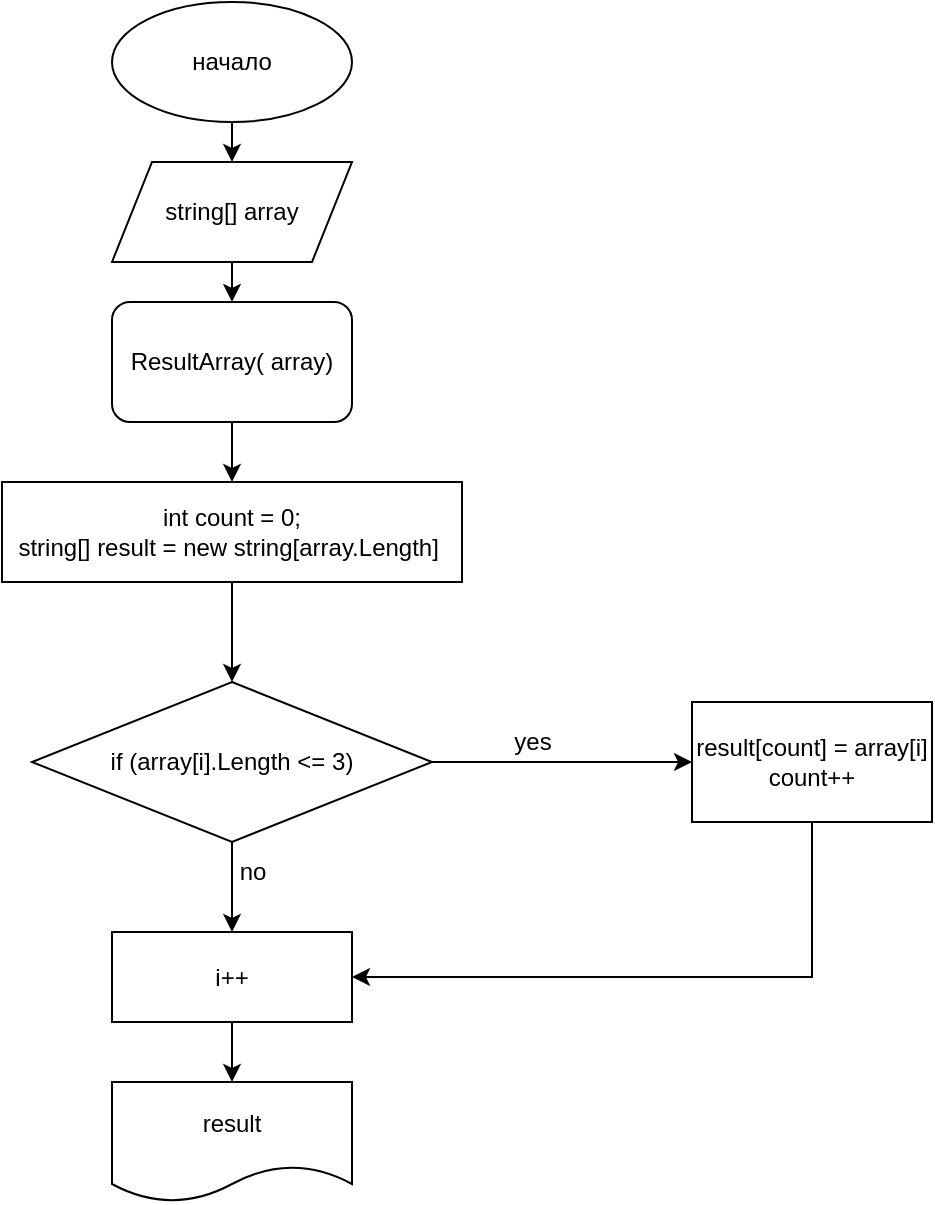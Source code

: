 <mxfile version="20.0.2" type="device"><diagram id="SXfOURN93lFa3d0KbtF5" name="Page-1"><mxGraphModel dx="1374" dy="789" grid="1" gridSize="10" guides="1" tooltips="1" connect="1" arrows="1" fold="1" page="1" pageScale="1" pageWidth="827" pageHeight="1169" math="0" shadow="0"><root><mxCell id="0"/><mxCell id="1" parent="0"/><mxCell id="L7uKP3XVn0vqHjc2Ypb4-3" style="edgeStyle=orthogonalEdgeStyle;rounded=0;orthogonalLoop=1;jettySize=auto;html=1;exitX=0.5;exitY=1;exitDx=0;exitDy=0;entryX=0.5;entryY=0;entryDx=0;entryDy=0;" edge="1" parent="1" source="L7uKP3XVn0vqHjc2Ypb4-1" target="L7uKP3XVn0vqHjc2Ypb4-2"><mxGeometry relative="1" as="geometry"/></mxCell><mxCell id="L7uKP3XVn0vqHjc2Ypb4-1" value="начало" style="ellipse;whiteSpace=wrap;html=1;" vertex="1" parent="1"><mxGeometry x="330" y="90" width="120" height="60" as="geometry"/></mxCell><mxCell id="L7uKP3XVn0vqHjc2Ypb4-9" style="edgeStyle=orthogonalEdgeStyle;rounded=0;orthogonalLoop=1;jettySize=auto;html=1;exitX=0.5;exitY=1;exitDx=0;exitDy=0;entryX=0.5;entryY=0;entryDx=0;entryDy=0;" edge="1" parent="1" source="L7uKP3XVn0vqHjc2Ypb4-2" target="L7uKP3XVn0vqHjc2Ypb4-8"><mxGeometry relative="1" as="geometry"/></mxCell><mxCell id="L7uKP3XVn0vqHjc2Ypb4-2" value="string[] array" style="shape=parallelogram;perimeter=parallelogramPerimeter;whiteSpace=wrap;html=1;fixedSize=1;" vertex="1" parent="1"><mxGeometry x="330" y="170" width="120" height="50" as="geometry"/></mxCell><mxCell id="L7uKP3XVn0vqHjc2Ypb4-12" style="edgeStyle=orthogonalEdgeStyle;rounded=0;orthogonalLoop=1;jettySize=auto;html=1;exitX=0.5;exitY=1;exitDx=0;exitDy=0;entryX=0.5;entryY=0;entryDx=0;entryDy=0;" edge="1" parent="1" source="L7uKP3XVn0vqHjc2Ypb4-4" target="L7uKP3XVn0vqHjc2Ypb4-11"><mxGeometry relative="1" as="geometry"/></mxCell><mxCell id="L7uKP3XVn0vqHjc2Ypb4-4" value="&lt;div&gt;int count = 0;&lt;/div&gt;&lt;div&gt;string[] result = new string[array.Length]&amp;nbsp;&lt;/div&gt;" style="rounded=0;whiteSpace=wrap;html=1;" vertex="1" parent="1"><mxGeometry x="275" y="330" width="230" height="50" as="geometry"/></mxCell><mxCell id="L7uKP3XVn0vqHjc2Ypb4-10" style="edgeStyle=orthogonalEdgeStyle;rounded=0;orthogonalLoop=1;jettySize=auto;html=1;exitX=0.5;exitY=1;exitDx=0;exitDy=0;entryX=0.5;entryY=0;entryDx=0;entryDy=0;" edge="1" parent="1" source="L7uKP3XVn0vqHjc2Ypb4-8" target="L7uKP3XVn0vqHjc2Ypb4-4"><mxGeometry relative="1" as="geometry"/></mxCell><mxCell id="L7uKP3XVn0vqHjc2Ypb4-8" value="ResultArray( array)" style="rounded=1;whiteSpace=wrap;html=1;" vertex="1" parent="1"><mxGeometry x="330" y="240" width="120" height="60" as="geometry"/></mxCell><mxCell id="L7uKP3XVn0vqHjc2Ypb4-14" style="edgeStyle=orthogonalEdgeStyle;rounded=0;orthogonalLoop=1;jettySize=auto;html=1;exitX=1;exitY=0.5;exitDx=0;exitDy=0;entryX=0;entryY=0.5;entryDx=0;entryDy=0;" edge="1" parent="1" source="L7uKP3XVn0vqHjc2Ypb4-11" target="L7uKP3XVn0vqHjc2Ypb4-13"><mxGeometry relative="1" as="geometry"/></mxCell><mxCell id="L7uKP3XVn0vqHjc2Ypb4-20" style="edgeStyle=orthogonalEdgeStyle;rounded=0;orthogonalLoop=1;jettySize=auto;html=1;exitX=0.5;exitY=1;exitDx=0;exitDy=0;" edge="1" parent="1" source="L7uKP3XVn0vqHjc2Ypb4-11" target="L7uKP3XVn0vqHjc2Ypb4-15"><mxGeometry relative="1" as="geometry"/></mxCell><mxCell id="L7uKP3XVn0vqHjc2Ypb4-11" value="if (array[i].Length &amp;lt;= 3)" style="rhombus;whiteSpace=wrap;html=1;" vertex="1" parent="1"><mxGeometry x="290" y="430" width="200" height="80" as="geometry"/></mxCell><mxCell id="L7uKP3XVn0vqHjc2Ypb4-25" style="edgeStyle=orthogonalEdgeStyle;rounded=0;orthogonalLoop=1;jettySize=auto;html=1;entryX=1;entryY=0.5;entryDx=0;entryDy=0;" edge="1" parent="1" source="L7uKP3XVn0vqHjc2Ypb4-13" target="L7uKP3XVn0vqHjc2Ypb4-15"><mxGeometry relative="1" as="geometry"><mxPoint x="480" y="570" as="targetPoint"/><Array as="points"><mxPoint x="680" y="578"/></Array></mxGeometry></mxCell><mxCell id="L7uKP3XVn0vqHjc2Ypb4-13" value="result[count] = array[i]&lt;br&gt;count++" style="rounded=0;whiteSpace=wrap;html=1;" vertex="1" parent="1"><mxGeometry x="620" y="440" width="120" height="60" as="geometry"/></mxCell><mxCell id="L7uKP3XVn0vqHjc2Ypb4-23" style="edgeStyle=orthogonalEdgeStyle;rounded=0;orthogonalLoop=1;jettySize=auto;html=1;entryX=0.5;entryY=0;entryDx=0;entryDy=0;" edge="1" parent="1" source="L7uKP3XVn0vqHjc2Ypb4-15" target="L7uKP3XVn0vqHjc2Ypb4-26"><mxGeometry relative="1" as="geometry"><mxPoint x="390" y="620" as="targetPoint"/></mxGeometry></mxCell><mxCell id="L7uKP3XVn0vqHjc2Ypb4-15" value="i++" style="rounded=0;whiteSpace=wrap;html=1;" vertex="1" parent="1"><mxGeometry x="330" y="555" width="120" height="45" as="geometry"/></mxCell><mxCell id="L7uKP3XVn0vqHjc2Ypb4-16" value="yes" style="text;html=1;align=center;verticalAlign=middle;resizable=0;points=[];autosize=1;strokeColor=none;fillColor=none;" vertex="1" parent="1"><mxGeometry x="520" y="445" width="40" height="30" as="geometry"/></mxCell><mxCell id="L7uKP3XVn0vqHjc2Ypb4-18" value="no" style="text;html=1;align=center;verticalAlign=middle;resizable=0;points=[];autosize=1;strokeColor=none;fillColor=none;" vertex="1" parent="1"><mxGeometry x="380" y="510" width="40" height="30" as="geometry"/></mxCell><mxCell id="L7uKP3XVn0vqHjc2Ypb4-26" value="result" style="shape=document;whiteSpace=wrap;html=1;boundedLbl=1;" vertex="1" parent="1"><mxGeometry x="330" y="630" width="120" height="60" as="geometry"/></mxCell></root></mxGraphModel></diagram></mxfile>